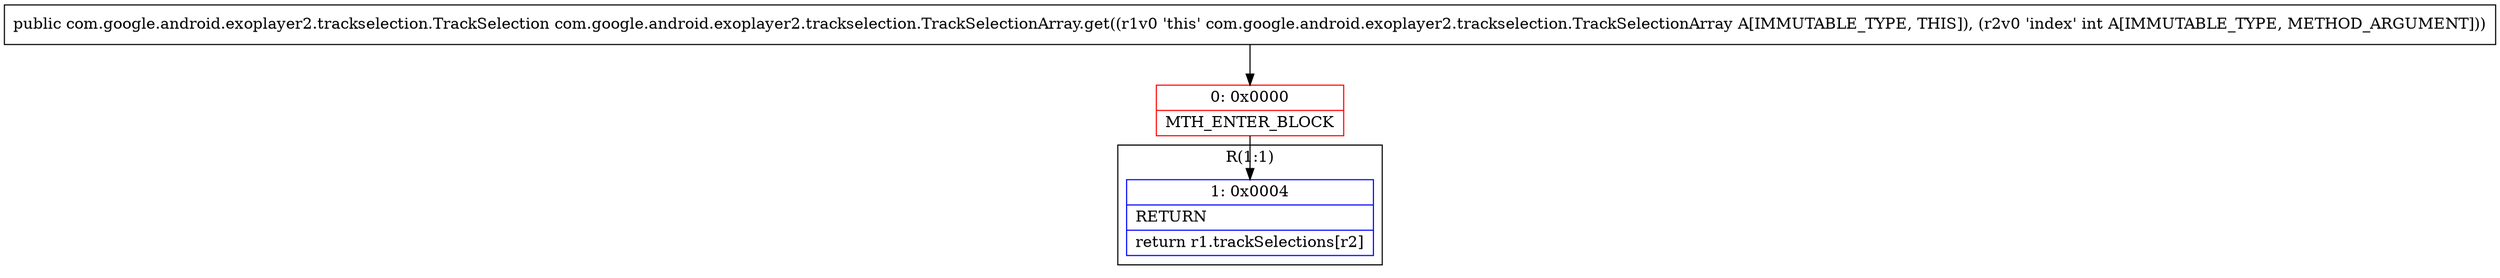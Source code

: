 digraph "CFG forcom.google.android.exoplayer2.trackselection.TrackSelectionArray.get(I)Lcom\/google\/android\/exoplayer2\/trackselection\/TrackSelection;" {
subgraph cluster_Region_64755638 {
label = "R(1:1)";
node [shape=record,color=blue];
Node_1 [shape=record,label="{1\:\ 0x0004|RETURN\l|return r1.trackSelections[r2]\l}"];
}
Node_0 [shape=record,color=red,label="{0\:\ 0x0000|MTH_ENTER_BLOCK\l}"];
MethodNode[shape=record,label="{public com.google.android.exoplayer2.trackselection.TrackSelection com.google.android.exoplayer2.trackselection.TrackSelectionArray.get((r1v0 'this' com.google.android.exoplayer2.trackselection.TrackSelectionArray A[IMMUTABLE_TYPE, THIS]), (r2v0 'index' int A[IMMUTABLE_TYPE, METHOD_ARGUMENT])) }"];
MethodNode -> Node_0;
Node_0 -> Node_1;
}

